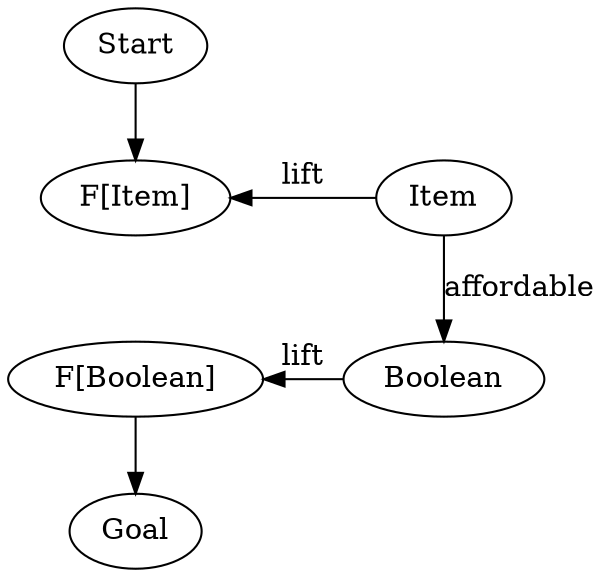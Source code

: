 digraph {
    Start[class="extremity"]
    Goal[class="extremity"]

    FA[label="F[Item]" class="start" group="upper"]
    FB[label="F[Boolean]" class="goal" group="upper"]

    A[label="Item" group="lower"]
    B[label="Boolean" group="lower"]

    {
        rank=same
        FA -> A[class="required" dir="back" label="lift"]
    }

    {
        rank=same
        FB -> B[class="required" dir="back" label="lift"]
    }

    A -> B[label="affordable"]
    FA -> FB[label="affordable.lift" style="invis"]

    Start -> FA[class="start"]
    FB -> Goal[class="goal"]
}
